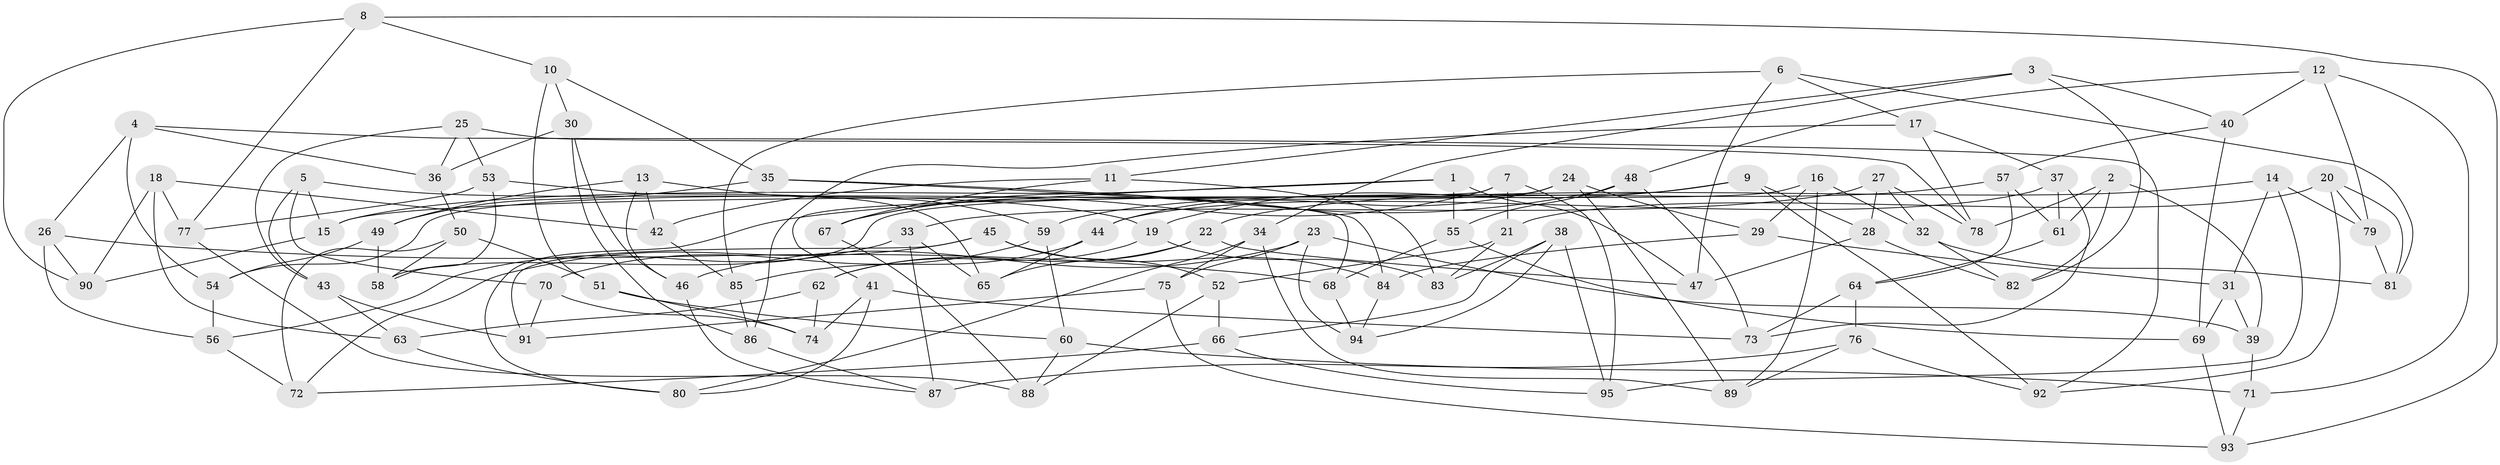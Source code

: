 // coarse degree distribution, {6: 0.5862068965517241, 4: 0.3448275862068966, 5: 0.05172413793103448, 3: 0.017241379310344827}
// Generated by graph-tools (version 1.1) at 2025/42/03/06/25 10:42:16]
// undirected, 95 vertices, 190 edges
graph export_dot {
graph [start="1"]
  node [color=gray90,style=filled];
  1;
  2;
  3;
  4;
  5;
  6;
  7;
  8;
  9;
  10;
  11;
  12;
  13;
  14;
  15;
  16;
  17;
  18;
  19;
  20;
  21;
  22;
  23;
  24;
  25;
  26;
  27;
  28;
  29;
  30;
  31;
  32;
  33;
  34;
  35;
  36;
  37;
  38;
  39;
  40;
  41;
  42;
  43;
  44;
  45;
  46;
  47;
  48;
  49;
  50;
  51;
  52;
  53;
  54;
  55;
  56;
  57;
  58;
  59;
  60;
  61;
  62;
  63;
  64;
  65;
  66;
  67;
  68;
  69;
  70;
  71;
  72;
  73;
  74;
  75;
  76;
  77;
  78;
  79;
  80;
  81;
  82;
  83;
  84;
  85;
  86;
  87;
  88;
  89;
  90;
  91;
  92;
  93;
  94;
  95;
  1 -- 47;
  1 -- 15;
  1 -- 80;
  1 -- 55;
  2 -- 78;
  2 -- 39;
  2 -- 61;
  2 -- 82;
  3 -- 11;
  3 -- 82;
  3 -- 34;
  3 -- 40;
  4 -- 26;
  4 -- 54;
  4 -- 36;
  4 -- 92;
  5 -- 43;
  5 -- 15;
  5 -- 70;
  5 -- 19;
  6 -- 85;
  6 -- 47;
  6 -- 17;
  6 -- 81;
  7 -- 95;
  7 -- 41;
  7 -- 67;
  7 -- 21;
  8 -- 93;
  8 -- 90;
  8 -- 77;
  8 -- 10;
  9 -- 92;
  9 -- 15;
  9 -- 19;
  9 -- 28;
  10 -- 51;
  10 -- 30;
  10 -- 35;
  11 -- 67;
  11 -- 42;
  11 -- 83;
  12 -- 71;
  12 -- 40;
  12 -- 48;
  12 -- 79;
  13 -- 42;
  13 -- 49;
  13 -- 59;
  13 -- 46;
  14 -- 95;
  14 -- 22;
  14 -- 79;
  14 -- 31;
  15 -- 90;
  16 -- 32;
  16 -- 89;
  16 -- 29;
  16 -- 58;
  17 -- 78;
  17 -- 86;
  17 -- 37;
  18 -- 63;
  18 -- 77;
  18 -- 90;
  18 -- 42;
  19 -- 62;
  19 -- 83;
  20 -- 21;
  20 -- 79;
  20 -- 81;
  20 -- 92;
  21 -- 52;
  21 -- 83;
  22 -- 47;
  22 -- 65;
  22 -- 62;
  23 -- 46;
  23 -- 75;
  23 -- 94;
  23 -- 39;
  24 -- 44;
  24 -- 54;
  24 -- 89;
  24 -- 29;
  25 -- 36;
  25 -- 53;
  25 -- 43;
  25 -- 78;
  26 -- 68;
  26 -- 90;
  26 -- 56;
  27 -- 32;
  27 -- 28;
  27 -- 33;
  27 -- 78;
  28 -- 82;
  28 -- 47;
  29 -- 31;
  29 -- 84;
  30 -- 36;
  30 -- 86;
  30 -- 46;
  31 -- 69;
  31 -- 39;
  32 -- 81;
  32 -- 82;
  33 -- 56;
  33 -- 87;
  33 -- 65;
  34 -- 80;
  34 -- 89;
  34 -- 75;
  35 -- 84;
  35 -- 68;
  35 -- 49;
  36 -- 50;
  37 -- 44;
  37 -- 61;
  37 -- 73;
  38 -- 83;
  38 -- 95;
  38 -- 94;
  38 -- 66;
  39 -- 71;
  40 -- 69;
  40 -- 57;
  41 -- 74;
  41 -- 73;
  41 -- 80;
  42 -- 85;
  43 -- 91;
  43 -- 63;
  44 -- 65;
  44 -- 85;
  45 -- 84;
  45 -- 91;
  45 -- 52;
  45 -- 72;
  46 -- 87;
  48 -- 55;
  48 -- 73;
  48 -- 67;
  49 -- 54;
  49 -- 58;
  50 -- 51;
  50 -- 58;
  50 -- 72;
  51 -- 60;
  51 -- 74;
  52 -- 66;
  52 -- 88;
  53 -- 65;
  53 -- 58;
  53 -- 77;
  54 -- 56;
  55 -- 68;
  55 -- 69;
  56 -- 72;
  57 -- 64;
  57 -- 61;
  57 -- 59;
  59 -- 70;
  59 -- 60;
  60 -- 88;
  60 -- 71;
  61 -- 64;
  62 -- 63;
  62 -- 74;
  63 -- 80;
  64 -- 76;
  64 -- 73;
  66 -- 95;
  66 -- 72;
  67 -- 88;
  68 -- 94;
  69 -- 93;
  70 -- 74;
  70 -- 91;
  71 -- 93;
  75 -- 93;
  75 -- 91;
  76 -- 87;
  76 -- 89;
  76 -- 92;
  77 -- 88;
  79 -- 81;
  84 -- 94;
  85 -- 86;
  86 -- 87;
}
